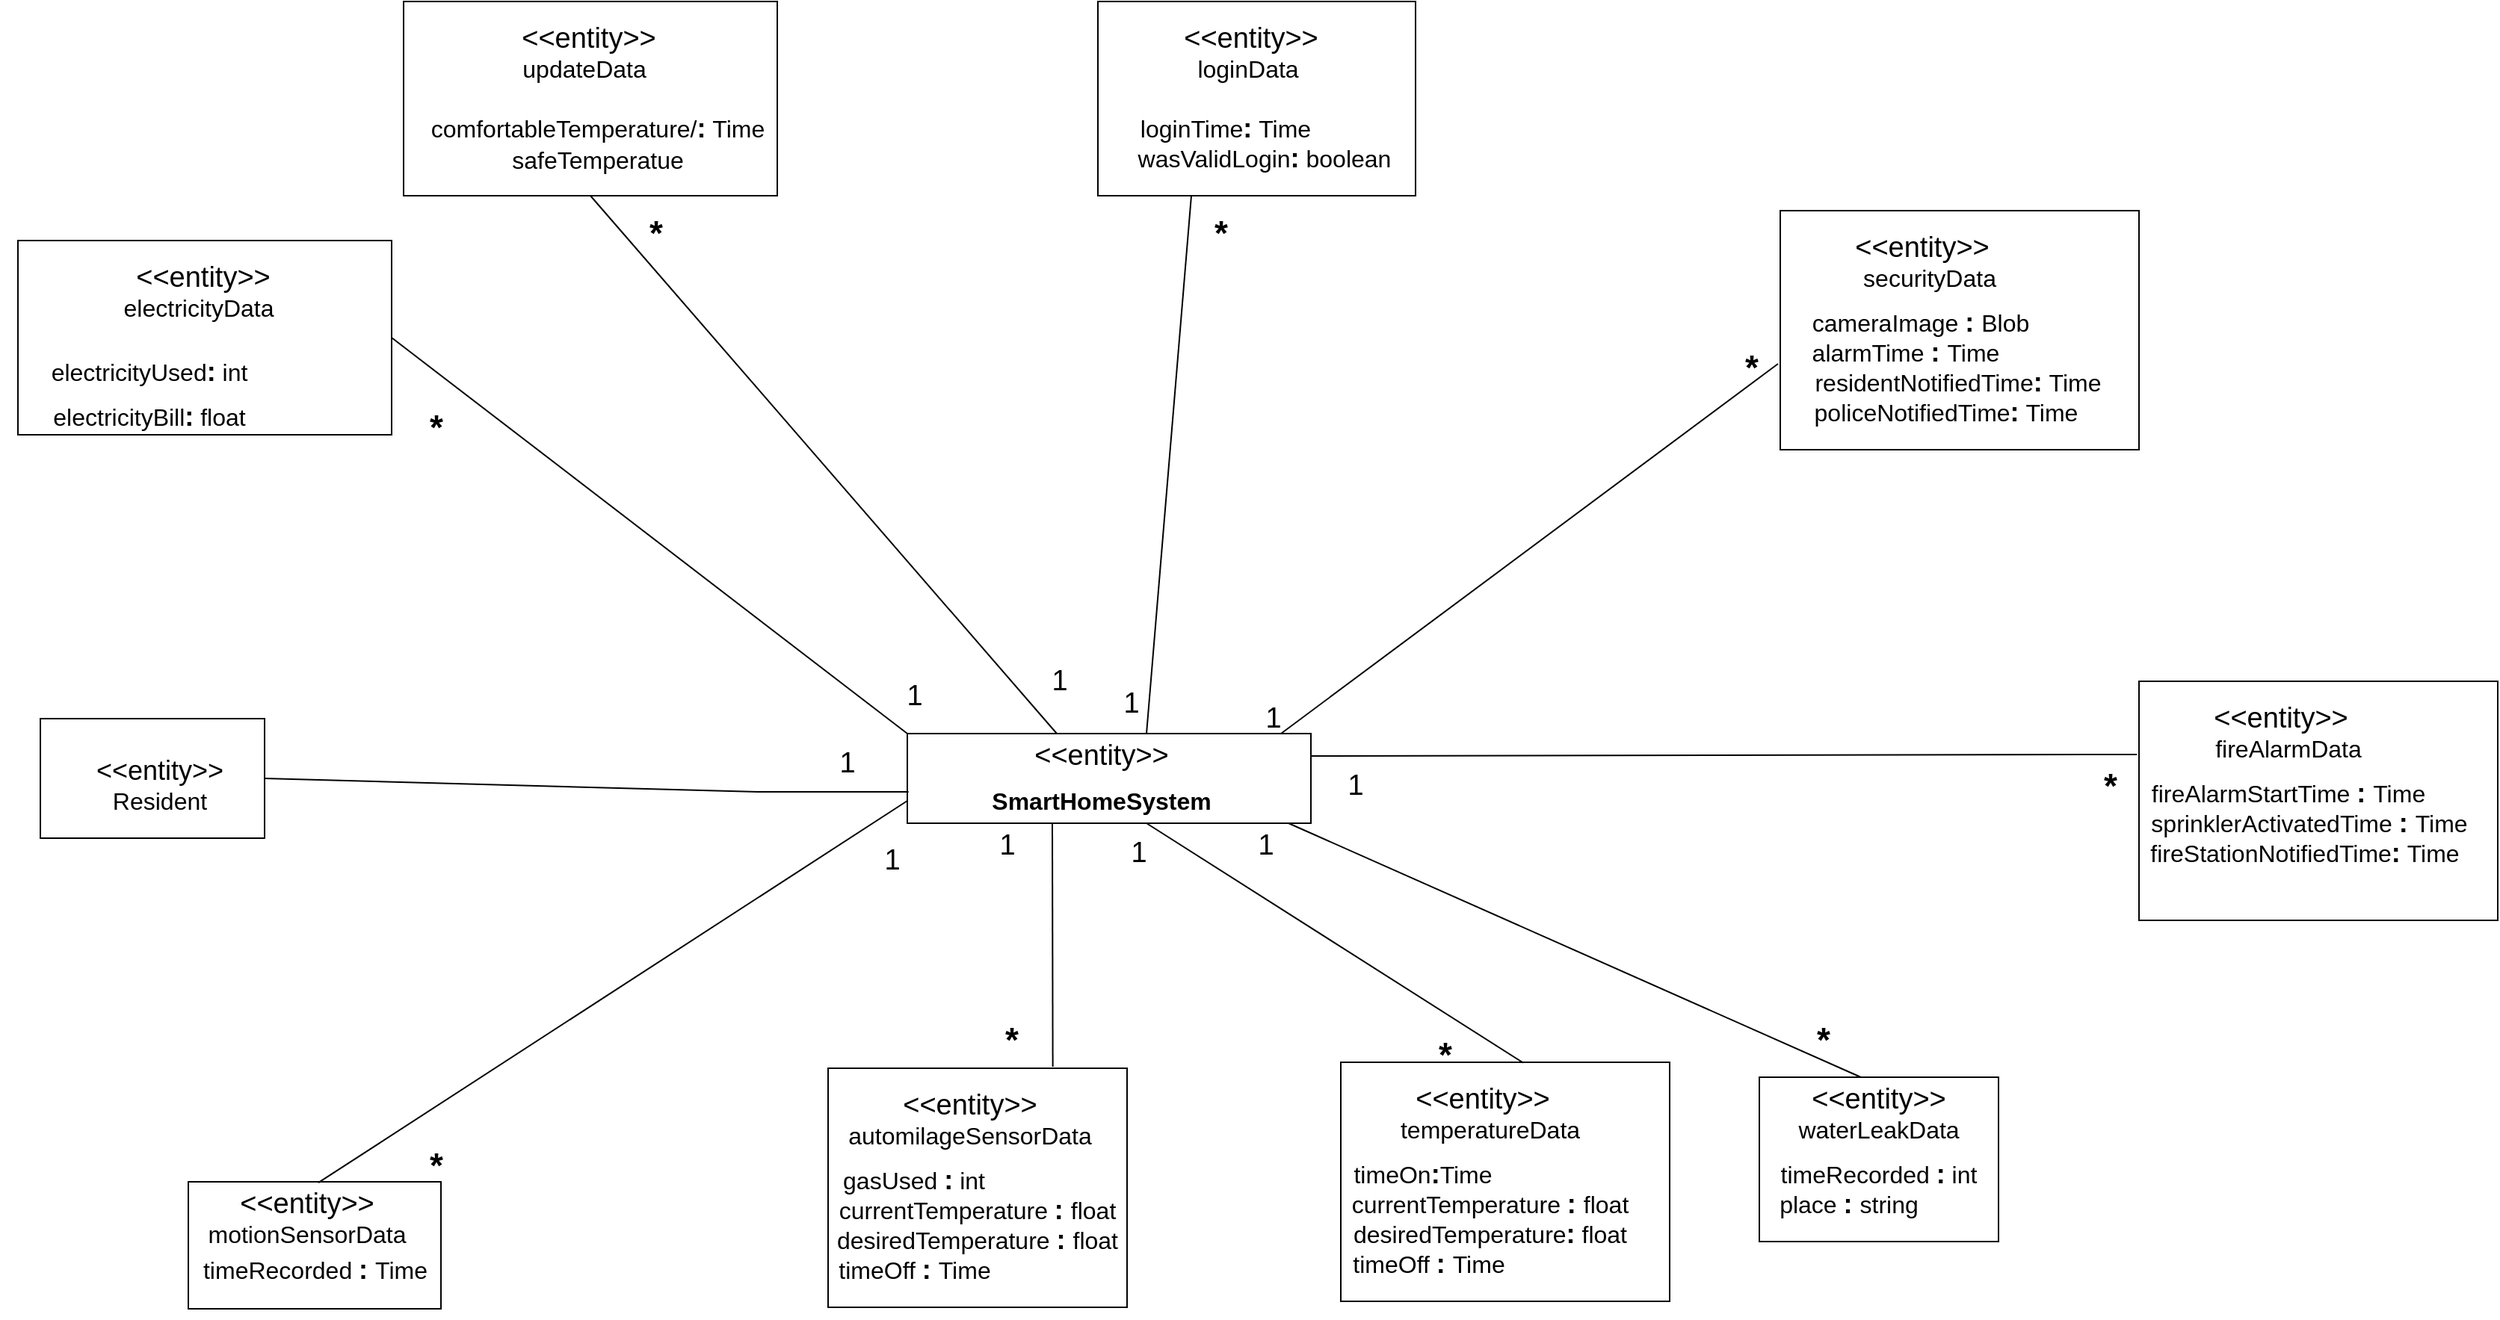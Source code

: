 <mxfile version="17.2.4" type="github">
  <diagram id="S2BJlB5IYYcXyMkxtvDG" name="Page-1">
    <mxGraphModel dx="2586" dy="2016" grid="1" gridSize="10" guides="1" tooltips="1" connect="1" arrows="1" fold="1" page="1" pageScale="1" pageWidth="850" pageHeight="1100" math="0" shadow="0">
      <root>
        <mxCell id="0" />
        <mxCell id="1" parent="0" />
        <mxCell id="-6ngiOMe4KuTY77RiQFz-1" value="" style="rounded=0;whiteSpace=wrap;html=1;" vertex="1" parent="1">
          <mxGeometry x="170" y="40" width="270" height="60" as="geometry" />
        </mxCell>
        <mxCell id="-6ngiOMe4KuTY77RiQFz-3" value="&amp;lt;&amp;lt;entity&amp;gt;&amp;gt;" style="text;html=1;strokeColor=none;fillColor=none;align=center;verticalAlign=middle;whiteSpace=wrap;rounded=0;fontSize=19;" vertex="1" parent="1">
          <mxGeometry x="270" y="40" width="60" height="30" as="geometry" />
        </mxCell>
        <mxCell id="-6ngiOMe4KuTY77RiQFz-4" value="SmartHomeSystem" style="text;html=1;strokeColor=none;fillColor=none;align=center;verticalAlign=middle;whiteSpace=wrap;rounded=0;fontSize=16;fontStyle=1" vertex="1" parent="1">
          <mxGeometry x="270" y="70" width="60" height="30" as="geometry" />
        </mxCell>
        <mxCell id="-6ngiOMe4KuTY77RiQFz-8" value="" style="rounded=0;whiteSpace=wrap;html=1;" vertex="1" parent="1">
          <mxGeometry x="-410" y="30" width="150" height="80" as="geometry" />
        </mxCell>
        <mxCell id="-6ngiOMe4KuTY77RiQFz-9" value="&amp;lt;&amp;lt;entity&amp;gt;&amp;gt;" style="text;html=1;strokeColor=none;fillColor=none;align=center;verticalAlign=middle;whiteSpace=wrap;rounded=0;fontSize=18;" vertex="1" parent="1">
          <mxGeometry x="-360" y="50" width="60" height="30" as="geometry" />
        </mxCell>
        <mxCell id="-6ngiOMe4KuTY77RiQFz-10" value="Resident" style="text;html=1;strokeColor=none;fillColor=none;align=center;verticalAlign=middle;whiteSpace=wrap;rounded=0;fontSize=16;" vertex="1" parent="1">
          <mxGeometry x="-360" y="70" width="60" height="30" as="geometry" />
        </mxCell>
        <mxCell id="-6ngiOMe4KuTY77RiQFz-14" value="" style="rounded=0;whiteSpace=wrap;html=1;" vertex="1" parent="1">
          <mxGeometry x="460" y="260" width="220" height="160" as="geometry" />
        </mxCell>
        <mxCell id="-6ngiOMe4KuTY77RiQFz-15" value="&amp;lt;&amp;lt;entity&amp;gt;&amp;gt;" style="text;html=1;strokeColor=none;fillColor=none;align=center;verticalAlign=middle;whiteSpace=wrap;rounded=0;fontSize=19;" vertex="1" parent="1">
          <mxGeometry x="540" y="270" width="30" height="30" as="geometry" />
        </mxCell>
        <mxCell id="-6ngiOMe4KuTY77RiQFz-16" value="temperatureData" style="text;html=1;strokeColor=none;fillColor=none;align=center;verticalAlign=middle;whiteSpace=wrap;rounded=0;fontSize=16;" vertex="1" parent="1">
          <mxGeometry x="530" y="290" width="60" height="30" as="geometry" />
        </mxCell>
        <mxCell id="-6ngiOMe4KuTY77RiQFz-18" value="timeOn&lt;b&gt;&lt;font style=&quot;font-size: 18px&quot;&gt;:&lt;/font&gt;&lt;/b&gt;Time" style="text;html=1;strokeColor=none;fillColor=none;align=center;verticalAlign=middle;whiteSpace=wrap;rounded=0;fontSize=16;" vertex="1" parent="1">
          <mxGeometry x="485" y="320" width="60" height="30" as="geometry" />
        </mxCell>
        <mxCell id="-6ngiOMe4KuTY77RiQFz-19" value="currentTemperature&amp;nbsp;&lt;b&gt;&lt;font style=&quot;font-size: 18px&quot;&gt;:&amp;nbsp;&lt;/font&gt;&lt;/b&gt;float" style="text;html=1;strokeColor=none;fillColor=none;align=center;verticalAlign=middle;whiteSpace=wrap;rounded=0;fontSize=16;" vertex="1" parent="1">
          <mxGeometry x="460" y="340" width="200" height="30" as="geometry" />
        </mxCell>
        <mxCell id="-6ngiOMe4KuTY77RiQFz-20" value="desiredTemperature&lt;b&gt;&lt;font style=&quot;font-size: 18px&quot;&gt;:&lt;/font&gt;&lt;/b&gt;&amp;nbsp;float" style="text;html=1;strokeColor=none;fillColor=none;align=center;verticalAlign=middle;whiteSpace=wrap;rounded=0;fontSize=16;" vertex="1" parent="1">
          <mxGeometry x="460" y="360" width="200" height="30" as="geometry" />
        </mxCell>
        <mxCell id="-6ngiOMe4KuTY77RiQFz-21" value="timeOff&amp;nbsp;&lt;b&gt;&lt;font style=&quot;font-size: 18px&quot;&gt;:&amp;nbsp;&lt;/font&gt;&lt;/b&gt;Time" style="text;html=1;strokeColor=none;fillColor=none;align=center;verticalAlign=middle;whiteSpace=wrap;rounded=0;fontSize=16;" vertex="1" parent="1">
          <mxGeometry x="489" y="380" width="60" height="30" as="geometry" />
        </mxCell>
        <mxCell id="-6ngiOMe4KuTY77RiQFz-23" value="" style="endArrow=none;html=1;rounded=0;fontSize=19;exitX=0.2;exitY=1.011;exitDx=0;exitDy=0;exitPerimeter=0;entryX=1;entryY=1;entryDx=0;entryDy=0;" edge="1" parent="1" target="-6ngiOMe4KuTY77RiQFz-4">
          <mxGeometry width="50" height="50" relative="1" as="geometry">
            <mxPoint x="582" y="260.33" as="sourcePoint" />
            <mxPoint x="580" y="145" as="targetPoint" />
          </mxGeometry>
        </mxCell>
        <mxCell id="-6ngiOMe4KuTY77RiQFz-24" value="1" style="text;html=1;strokeColor=none;fillColor=none;align=center;verticalAlign=middle;whiteSpace=wrap;rounded=0;fontSize=19;" vertex="1" parent="1">
          <mxGeometry x="380" y="100" width="60" height="30" as="geometry" />
        </mxCell>
        <mxCell id="-6ngiOMe4KuTY77RiQFz-26" value="" style="rounded=0;whiteSpace=wrap;html=1;" vertex="1" parent="1">
          <mxGeometry x="117" y="264" width="200" height="160" as="geometry" />
        </mxCell>
        <mxCell id="-6ngiOMe4KuTY77RiQFz-27" value="&amp;lt;&amp;lt;entity&amp;gt;&amp;gt;" style="text;html=1;strokeColor=none;fillColor=none;align=center;verticalAlign=middle;whiteSpace=wrap;rounded=0;fontSize=19;" vertex="1" parent="1">
          <mxGeometry x="197" y="274" width="30" height="30" as="geometry" />
        </mxCell>
        <mxCell id="-6ngiOMe4KuTY77RiQFz-28" value="automilageSensorData" style="text;html=1;strokeColor=none;fillColor=none;align=center;verticalAlign=middle;whiteSpace=wrap;rounded=0;fontSize=16;" vertex="1" parent="1">
          <mxGeometry x="182" y="294" width="60" height="30" as="geometry" />
        </mxCell>
        <mxCell id="-6ngiOMe4KuTY77RiQFz-29" value="gasUsed &lt;b&gt;&lt;font style=&quot;font-size: 18px&quot;&gt;:&lt;/font&gt;&lt;/b&gt; int" style="text;html=1;strokeColor=none;fillColor=none;align=center;verticalAlign=middle;whiteSpace=wrap;rounded=0;fontSize=16;" vertex="1" parent="1">
          <mxGeometry x="112" y="324" width="125" height="30" as="geometry" />
        </mxCell>
        <mxCell id="-6ngiOMe4KuTY77RiQFz-30" value="currentTemperature&amp;nbsp;&lt;b&gt;&lt;font style=&quot;font-size: 18px&quot;&gt;:&amp;nbsp;&lt;/font&gt;&lt;/b&gt;float" style="text;html=1;strokeColor=none;fillColor=none;align=center;verticalAlign=middle;whiteSpace=wrap;rounded=0;fontSize=16;" vertex="1" parent="1">
          <mxGeometry x="117" y="344" width="200" height="30" as="geometry" />
        </mxCell>
        <mxCell id="-6ngiOMe4KuTY77RiQFz-31" value="desiredTemperature&amp;nbsp;&lt;b&gt;&lt;font style=&quot;font-size: 18px&quot;&gt;:&amp;nbsp;&lt;/font&gt;&lt;/b&gt;float" style="text;html=1;strokeColor=none;fillColor=none;align=center;verticalAlign=middle;whiteSpace=wrap;rounded=0;fontSize=16;" vertex="1" parent="1">
          <mxGeometry x="117" y="364" width="200" height="30" as="geometry" />
        </mxCell>
        <mxCell id="-6ngiOMe4KuTY77RiQFz-32" value="timeOff&amp;nbsp;&lt;b&gt;&lt;font style=&quot;font-size: 18px&quot;&gt;:&amp;nbsp;&lt;/font&gt;&lt;/b&gt;Time" style="text;html=1;strokeColor=none;fillColor=none;align=center;verticalAlign=middle;whiteSpace=wrap;rounded=0;fontSize=16;" vertex="1" parent="1">
          <mxGeometry x="144.5" y="384" width="60" height="30" as="geometry" />
        </mxCell>
        <mxCell id="-6ngiOMe4KuTY77RiQFz-34" value="" style="endArrow=none;html=1;rounded=0;fontSize=18;entryX=1;entryY=0;entryDx=0;entryDy=0;exitX=0.672;exitY=1.002;exitDx=0;exitDy=0;exitPerimeter=0;" edge="1" parent="1" target="-6ngiOMe4KuTY77RiQFz-35">
          <mxGeometry width="50" height="50" relative="1" as="geometry">
            <mxPoint x="267.32" y="263.06" as="sourcePoint" />
            <mxPoint x="697" y="250" as="targetPoint" />
          </mxGeometry>
        </mxCell>
        <mxCell id="-6ngiOMe4KuTY77RiQFz-35" value="1" style="text;html=1;strokeColor=none;fillColor=none;align=center;verticalAlign=middle;whiteSpace=wrap;rounded=0;fontSize=19;" vertex="1" parent="1">
          <mxGeometry x="207" y="100" width="60" height="30" as="geometry" />
        </mxCell>
        <mxCell id="-6ngiOMe4KuTY77RiQFz-36" value="" style="rounded=0;whiteSpace=wrap;html=1;" vertex="1" parent="1">
          <mxGeometry x="-311" y="340" width="169" height="85" as="geometry" />
        </mxCell>
        <mxCell id="-6ngiOMe4KuTY77RiQFz-37" value="&amp;lt;&amp;lt;entity&amp;gt;&amp;gt;" style="text;html=1;strokeColor=none;fillColor=none;align=center;verticalAlign=middle;whiteSpace=wrap;rounded=0;fontSize=19;" vertex="1" parent="1">
          <mxGeometry x="-261" y="340" width="59" height="30" as="geometry" />
        </mxCell>
        <mxCell id="-6ngiOMe4KuTY77RiQFz-38" value="motionSensorData" style="text;html=1;strokeColor=none;fillColor=none;align=center;verticalAlign=middle;whiteSpace=wrap;rounded=0;fontSize=16;" vertex="1" parent="1">
          <mxGeometry x="-251" y="355" width="39" height="40" as="geometry" />
        </mxCell>
        <mxCell id="-6ngiOMe4KuTY77RiQFz-40" value="timeRecorded&amp;nbsp;&lt;b&gt;&lt;font style=&quot;font-size: 18px&quot;&gt;:&amp;nbsp;&lt;/font&gt;&lt;/b&gt;Time&lt;b&gt;&lt;font style=&quot;font-size: 18px&quot;&gt;&lt;br&gt;&amp;nbsp; &amp;nbsp;&amp;nbsp;&lt;/font&gt;&lt;/b&gt;" style="text;html=1;strokeColor=none;fillColor=none;align=center;verticalAlign=middle;whiteSpace=wrap;rounded=0;fontSize=16;" vertex="1" parent="1">
          <mxGeometry x="-326.5" y="395" width="200" height="30" as="geometry" />
        </mxCell>
        <mxCell id="-6ngiOMe4KuTY77RiQFz-41" value="" style="endArrow=none;html=1;rounded=0;fontSize=18;entryX=0.627;entryY=0.02;entryDx=0;entryDy=0;entryPerimeter=0;exitX=0;exitY=0.75;exitDx=0;exitDy=0;" edge="1" parent="1" source="-6ngiOMe4KuTY77RiQFz-1" target="-6ngiOMe4KuTY77RiQFz-37">
          <mxGeometry width="50" height="50" relative="1" as="geometry">
            <mxPoint x="108" y="140" as="sourcePoint" />
            <mxPoint x="370" y="110" as="targetPoint" />
          </mxGeometry>
        </mxCell>
        <mxCell id="-6ngiOMe4KuTY77RiQFz-45" value="1" style="text;html=1;strokeColor=none;fillColor=none;align=center;verticalAlign=middle;whiteSpace=wrap;rounded=0;fontSize=19;" vertex="1" parent="1">
          <mxGeometry x="130" y="110" width="60" height="30" as="geometry" />
        </mxCell>
        <mxCell id="-6ngiOMe4KuTY77RiQFz-46" value="*" style="text;html=1;strokeColor=none;fillColor=none;align=center;verticalAlign=middle;whiteSpace=wrap;rounded=0;fontSize=23;fontStyle=1" vertex="1" parent="1">
          <mxGeometry x="210" y="230" width="60" height="30" as="geometry" />
        </mxCell>
        <mxCell id="-6ngiOMe4KuTY77RiQFz-47" value="" style="rounded=0;whiteSpace=wrap;html=1;" vertex="1" parent="1">
          <mxGeometry x="740" y="270" width="160" height="110" as="geometry" />
        </mxCell>
        <mxCell id="-6ngiOMe4KuTY77RiQFz-48" value="&amp;lt;&amp;lt;entity&amp;gt;&amp;gt;" style="text;html=1;strokeColor=none;fillColor=none;align=center;verticalAlign=middle;whiteSpace=wrap;rounded=0;fontSize=19;" vertex="1" parent="1">
          <mxGeometry x="805" y="270" width="30" height="30" as="geometry" />
        </mxCell>
        <mxCell id="-6ngiOMe4KuTY77RiQFz-49" value="waterLeakData" style="text;html=1;strokeColor=none;fillColor=none;align=center;verticalAlign=middle;whiteSpace=wrap;rounded=0;fontSize=16;" vertex="1" parent="1">
          <mxGeometry x="790" y="290" width="60" height="30" as="geometry" />
        </mxCell>
        <mxCell id="-6ngiOMe4KuTY77RiQFz-50" value="timeRecorded&amp;nbsp;&lt;b&gt;&lt;font style=&quot;font-size: 18px&quot;&gt;:&lt;/font&gt;&lt;/b&gt; int" style="text;html=1;strokeColor=none;fillColor=none;align=center;verticalAlign=middle;whiteSpace=wrap;rounded=0;fontSize=16;" vertex="1" parent="1">
          <mxGeometry x="720" y="320" width="200" height="30" as="geometry" />
        </mxCell>
        <mxCell id="-6ngiOMe4KuTY77RiQFz-51" value="place&amp;nbsp;&lt;font style=&quot;font-weight: bold ; font-size: 18px&quot;&gt;: &lt;/font&gt;&lt;font style=&quot;font-size: 16px&quot;&gt;string&lt;/font&gt;" style="text;html=1;strokeColor=none;fillColor=none;align=center;verticalAlign=middle;whiteSpace=wrap;rounded=0;fontSize=16;" vertex="1" parent="1">
          <mxGeometry x="700" y="340" width="200" height="30" as="geometry" />
        </mxCell>
        <mxCell id="-6ngiOMe4KuTY77RiQFz-56" value="" style="endArrow=none;html=1;rounded=0;fontSize=16;exitX=0.423;exitY=-0.001;exitDx=0;exitDy=0;exitPerimeter=0;entryX=0.75;entryY=0;entryDx=0;entryDy=0;" edge="1" parent="1" source="-6ngiOMe4KuTY77RiQFz-47" target="-6ngiOMe4KuTY77RiQFz-24">
          <mxGeometry width="50" height="50" relative="1" as="geometry">
            <mxPoint x="610" y="30" as="sourcePoint" />
            <mxPoint x="810" y="70" as="targetPoint" />
          </mxGeometry>
        </mxCell>
        <mxCell id="-6ngiOMe4KuTY77RiQFz-58" value="&lt;span style=&quot;font-size: 23px ; font-weight: 700&quot;&gt;*&lt;/span&gt;" style="text;html=1;strokeColor=none;fillColor=none;align=center;verticalAlign=middle;whiteSpace=wrap;rounded=0;fontSize=19;" vertex="1" parent="1">
          <mxGeometry x="752.5" y="230" width="60" height="30" as="geometry" />
        </mxCell>
        <mxCell id="-6ngiOMe4KuTY77RiQFz-59" value="" style="rounded=0;whiteSpace=wrap;html=1;" vertex="1" parent="1">
          <mxGeometry x="994" y="5" width="240" height="160" as="geometry" />
        </mxCell>
        <mxCell id="-6ngiOMe4KuTY77RiQFz-60" value="&amp;lt;&amp;lt;entity&amp;gt;&amp;gt;" style="text;html=1;strokeColor=none;fillColor=none;align=center;verticalAlign=middle;whiteSpace=wrap;rounded=0;fontSize=19;" vertex="1" parent="1">
          <mxGeometry x="1074" y="15" width="30" height="30" as="geometry" />
        </mxCell>
        <mxCell id="-6ngiOMe4KuTY77RiQFz-61" value="fireAlarmData" style="text;html=1;strokeColor=none;fillColor=none;align=center;verticalAlign=middle;whiteSpace=wrap;rounded=0;fontSize=16;" vertex="1" parent="1">
          <mxGeometry x="1064" y="35" width="60" height="30" as="geometry" />
        </mxCell>
        <mxCell id="-6ngiOMe4KuTY77RiQFz-62" value="&lt;font&gt;fireAlarmStartTime&amp;nbsp;&lt;/font&gt;&lt;font style=&quot;font-weight: bold ; font-size: 18px&quot;&gt;:&amp;nbsp;&lt;/font&gt;Time" style="text;html=1;strokeColor=none;fillColor=none;align=center;verticalAlign=middle;whiteSpace=wrap;rounded=0;fontSize=16;" vertex="1" parent="1">
          <mxGeometry x="1064" y="65" width="60" height="30" as="geometry" />
        </mxCell>
        <mxCell id="-6ngiOMe4KuTY77RiQFz-63" value="sprinklerActivatedTime&amp;nbsp;&lt;b&gt;&lt;font style=&quot;font-size: 18px&quot;&gt;:&amp;nbsp;&lt;/font&gt;&lt;/b&gt;Time" style="text;html=1;strokeColor=none;fillColor=none;align=center;verticalAlign=middle;whiteSpace=wrap;rounded=0;fontSize=16;" vertex="1" parent="1">
          <mxGeometry x="1008" y="85" width="200" height="30" as="geometry" />
        </mxCell>
        <mxCell id="-6ngiOMe4KuTY77RiQFz-64" value="&lt;font&gt;fireStationNotifiedTime&lt;/font&gt;&lt;font style=&quot;font-weight: bold ; font-size: 18px&quot;&gt;:&lt;/font&gt;&amp;nbsp;Time" style="text;html=1;strokeColor=none;fillColor=none;align=center;verticalAlign=middle;whiteSpace=wrap;rounded=0;fontSize=16;" vertex="1" parent="1">
          <mxGeometry x="1005" y="105" width="200" height="30" as="geometry" />
        </mxCell>
        <mxCell id="-6ngiOMe4KuTY77RiQFz-68" value="" style="endArrow=none;html=1;rounded=0;fontSize=16;entryX=1;entryY=0.25;entryDx=0;entryDy=0;exitX=-0.006;exitY=0.306;exitDx=0;exitDy=0;exitPerimeter=0;" edge="1" parent="1" source="-6ngiOMe4KuTY77RiQFz-59" target="-6ngiOMe4KuTY77RiQFz-1">
          <mxGeometry width="50" height="50" relative="1" as="geometry">
            <mxPoint x="1000" y="55" as="sourcePoint" />
            <mxPoint x="1076" as="targetPoint" />
          </mxGeometry>
        </mxCell>
        <mxCell id="-6ngiOMe4KuTY77RiQFz-71" value="" style="rounded=0;whiteSpace=wrap;html=1;" vertex="1" parent="1">
          <mxGeometry x="754" y="-310" width="240" height="160" as="geometry" />
        </mxCell>
        <mxCell id="-6ngiOMe4KuTY77RiQFz-72" value="&amp;lt;&amp;lt;entity&amp;gt;&amp;gt;" style="text;html=1;strokeColor=none;fillColor=none;align=center;verticalAlign=middle;whiteSpace=wrap;rounded=0;fontSize=19;" vertex="1" parent="1">
          <mxGeometry x="834" y="-300" width="30" height="30" as="geometry" />
        </mxCell>
        <mxCell id="-6ngiOMe4KuTY77RiQFz-73" value="securityData&lt;br&gt;" style="text;html=1;strokeColor=none;fillColor=none;align=center;verticalAlign=middle;whiteSpace=wrap;rounded=0;fontSize=16;" vertex="1" parent="1">
          <mxGeometry x="824" y="-280" width="60" height="30" as="geometry" />
        </mxCell>
        <mxCell id="-6ngiOMe4KuTY77RiQFz-74" value="&lt;font&gt;cameraImage&amp;nbsp;&lt;/font&gt;&lt;font style=&quot;font-weight: bold ; font-size: 18px&quot;&gt;: &lt;/font&gt;&lt;font style=&quot;font-size: 16px&quot;&gt;Blob&lt;/font&gt;" style="text;html=1;strokeColor=none;fillColor=none;align=center;verticalAlign=middle;whiteSpace=wrap;rounded=0;fontSize=16;" vertex="1" parent="1">
          <mxGeometry x="765" y="-250" width="166" height="30" as="geometry" />
        </mxCell>
        <mxCell id="-6ngiOMe4KuTY77RiQFz-75" value="alarmTime&amp;nbsp;&lt;b&gt;&lt;font style=&quot;font-size: 18px&quot;&gt;:&amp;nbsp;&lt;/font&gt;&lt;/b&gt;Time" style="text;html=1;strokeColor=none;fillColor=none;align=center;verticalAlign=middle;whiteSpace=wrap;rounded=0;fontSize=16;" vertex="1" parent="1">
          <mxGeometry x="738" y="-230" width="200" height="30" as="geometry" />
        </mxCell>
        <mxCell id="-6ngiOMe4KuTY77RiQFz-76" value="&lt;font&gt;residentNotifiedTime&lt;/font&gt;&lt;font style=&quot;font-weight: bold ; font-size: 18px&quot;&gt;:&lt;/font&gt;&amp;nbsp;Time" style="text;html=1;strokeColor=none;fillColor=none;align=center;verticalAlign=middle;whiteSpace=wrap;rounded=0;fontSize=16;" vertex="1" parent="1">
          <mxGeometry x="773" y="-210" width="200" height="30" as="geometry" />
        </mxCell>
        <mxCell id="-6ngiOMe4KuTY77RiQFz-80" value="" style="endArrow=none;html=1;rounded=0;fontSize=16;entryX=1;entryY=0.75;entryDx=0;entryDy=0;startArrow=none;" edge="1" parent="1">
          <mxGeometry width="50" height="50" relative="1" as="geometry">
            <mxPoint x="420" y="40" as="sourcePoint" />
            <mxPoint x="752.5" y="-207.5" as="targetPoint" />
          </mxGeometry>
        </mxCell>
        <mxCell id="-6ngiOMe4KuTY77RiQFz-84" value="&lt;font&gt;policeNotifiedTime&lt;/font&gt;&lt;font style=&quot;font-weight: bold ; font-size: 18px&quot;&gt;:&lt;/font&gt;&amp;nbsp;Time" style="text;html=1;strokeColor=none;fillColor=none;align=center;verticalAlign=middle;whiteSpace=wrap;rounded=0;fontSize=16;" vertex="1" parent="1">
          <mxGeometry x="765" y="-190" width="200" height="30" as="geometry" />
        </mxCell>
        <mxCell id="-6ngiOMe4KuTY77RiQFz-85" value="" style="rounded=0;whiteSpace=wrap;html=1;" vertex="1" parent="1">
          <mxGeometry x="297.5" y="-450" width="212.5" height="130" as="geometry" />
        </mxCell>
        <mxCell id="-6ngiOMe4KuTY77RiQFz-86" value="&amp;lt;&amp;lt;entity&amp;gt;&amp;gt;" style="text;html=1;strokeColor=none;fillColor=none;align=center;verticalAlign=middle;whiteSpace=wrap;rounded=0;fontSize=19;" vertex="1" parent="1">
          <mxGeometry x="385" y="-440" width="30" height="30" as="geometry" />
        </mxCell>
        <mxCell id="-6ngiOMe4KuTY77RiQFz-87" value="loginData" style="text;html=1;strokeColor=none;fillColor=none;align=center;verticalAlign=middle;whiteSpace=wrap;rounded=0;fontSize=16;" vertex="1" parent="1">
          <mxGeometry x="367.5" y="-420" width="60" height="30" as="geometry" />
        </mxCell>
        <mxCell id="-6ngiOMe4KuTY77RiQFz-89" value="&lt;font&gt;loginTime&lt;/font&gt;&lt;font style=&quot;font-weight: bold ; font-size: 18px&quot;&gt;:&lt;/font&gt;&amp;nbsp;Time" style="text;html=1;strokeColor=none;fillColor=none;align=center;verticalAlign=middle;whiteSpace=wrap;rounded=0;fontSize=16;" vertex="1" parent="1">
          <mxGeometry x="282.5" y="-380" width="200" height="30" as="geometry" />
        </mxCell>
        <mxCell id="-6ngiOMe4KuTY77RiQFz-90" value="&lt;font&gt;wasValidLogin&lt;/font&gt;&lt;font style=&quot;font-weight: bold ; font-size: 18px&quot;&gt;:&lt;/font&gt;&amp;nbsp;boolean" style="text;html=1;strokeColor=none;fillColor=none;align=center;verticalAlign=middle;whiteSpace=wrap;rounded=0;fontSize=16;" vertex="1" parent="1">
          <mxGeometry x="308.5" y="-360" width="200" height="30" as="geometry" />
        </mxCell>
        <mxCell id="-6ngiOMe4KuTY77RiQFz-92" value="" style="endArrow=none;html=1;rounded=0;fontSize=16;exitX=1;exitY=0;exitDx=0;exitDy=0;" edge="1" parent="1" source="-6ngiOMe4KuTY77RiQFz-3">
          <mxGeometry width="50" height="50" relative="1" as="geometry">
            <mxPoint x="700" y="-160" as="sourcePoint" />
            <mxPoint x="360" y="-320" as="targetPoint" />
          </mxGeometry>
        </mxCell>
        <mxCell id="-6ngiOMe4KuTY77RiQFz-93" value="" style="rounded=0;whiteSpace=wrap;html=1;" vertex="1" parent="1">
          <mxGeometry x="-167" y="-450" width="250" height="130" as="geometry" />
        </mxCell>
        <mxCell id="-6ngiOMe4KuTY77RiQFz-94" value="&amp;lt;&amp;lt;entity&amp;gt;&amp;gt;" style="text;html=1;strokeColor=none;fillColor=none;align=center;verticalAlign=middle;whiteSpace=wrap;rounded=0;fontSize=19;" vertex="1" parent="1">
          <mxGeometry x="-58.25" y="-440" width="30" height="30" as="geometry" />
        </mxCell>
        <mxCell id="-6ngiOMe4KuTY77RiQFz-95" value="updateData" style="text;html=1;strokeColor=none;fillColor=none;align=center;verticalAlign=middle;whiteSpace=wrap;rounded=0;fontSize=16;" vertex="1" parent="1">
          <mxGeometry x="-75.75" y="-420" width="60" height="30" as="geometry" />
        </mxCell>
        <mxCell id="-6ngiOMe4KuTY77RiQFz-96" value="&lt;font&gt;comfortableTemperature/&lt;/font&gt;&lt;font style=&quot;font-weight: bold ; font-size: 18px&quot;&gt;:&lt;/font&gt;&amp;nbsp;Time&lt;br&gt;safeTemperatue" style="text;html=1;strokeColor=none;fillColor=none;align=center;verticalAlign=middle;whiteSpace=wrap;rounded=0;fontSize=16;" vertex="1" parent="1">
          <mxGeometry x="-137" y="-370" width="200" height="30" as="geometry" />
        </mxCell>
        <mxCell id="-6ngiOMe4KuTY77RiQFz-100" value="" style="endArrow=none;html=1;rounded=0;fontSize=16;entryX=0.5;entryY=1;entryDx=0;entryDy=0;exitX=0;exitY=0;exitDx=0;exitDy=0;" edge="1" parent="1" source="-6ngiOMe4KuTY77RiQFz-3" target="-6ngiOMe4KuTY77RiQFz-93">
          <mxGeometry width="50" height="50" relative="1" as="geometry">
            <mxPoint x="370" y="-50" as="sourcePoint" />
            <mxPoint x="420" y="-100" as="targetPoint" />
          </mxGeometry>
        </mxCell>
        <mxCell id="-6ngiOMe4KuTY77RiQFz-101" value="" style="rounded=0;whiteSpace=wrap;html=1;" vertex="1" parent="1">
          <mxGeometry x="-425" y="-290" width="250" height="130" as="geometry" />
        </mxCell>
        <mxCell id="-6ngiOMe4KuTY77RiQFz-102" value="&amp;lt;&amp;lt;entity&amp;gt;&amp;gt;" style="text;html=1;strokeColor=none;fillColor=none;align=center;verticalAlign=middle;whiteSpace=wrap;rounded=0;fontSize=19;" vertex="1" parent="1">
          <mxGeometry x="-316.25" y="-280" width="30" height="30" as="geometry" />
        </mxCell>
        <mxCell id="-6ngiOMe4KuTY77RiQFz-103" value="electricityData" style="text;html=1;strokeColor=none;fillColor=none;align=center;verticalAlign=middle;whiteSpace=wrap;rounded=0;fontSize=16;" vertex="1" parent="1">
          <mxGeometry x="-333.75" y="-260" width="60" height="30" as="geometry" />
        </mxCell>
        <mxCell id="-6ngiOMe4KuTY77RiQFz-104" value="&lt;font&gt;electricityUsed&lt;/font&gt;&lt;font style=&quot;font-weight: bold ; font-size: 18px&quot;&gt;:&lt;/font&gt;&amp;nbsp;int&lt;br&gt;" style="text;html=1;strokeColor=none;fillColor=none;align=center;verticalAlign=middle;whiteSpace=wrap;rounded=0;fontSize=16;" vertex="1" parent="1">
          <mxGeometry x="-437" y="-217" width="200" height="30" as="geometry" />
        </mxCell>
        <mxCell id="-6ngiOMe4KuTY77RiQFz-105" value="&lt;font&gt;electricityBill&lt;/font&gt;&lt;font style=&quot;font-weight: bold ; font-size: 18px&quot;&gt;:&lt;/font&gt;&amp;nbsp;float" style="text;html=1;strokeColor=none;fillColor=none;align=center;verticalAlign=middle;whiteSpace=wrap;rounded=0;fontSize=16;" vertex="1" parent="1">
          <mxGeometry x="-437" y="-187" width="200" height="30" as="geometry" />
        </mxCell>
        <mxCell id="-6ngiOMe4KuTY77RiQFz-106" value="" style="endArrow=none;html=1;rounded=0;fontSize=16;entryX=1;entryY=0.5;entryDx=0;entryDy=0;exitX=0;exitY=0;exitDx=0;exitDy=0;" edge="1" parent="1" source="-6ngiOMe4KuTY77RiQFz-1" target="-6ngiOMe4KuTY77RiQFz-101">
          <mxGeometry width="50" height="50" relative="1" as="geometry">
            <mxPoint y="-80" as="sourcePoint" />
            <mxPoint x="50" y="-130" as="targetPoint" />
          </mxGeometry>
        </mxCell>
        <mxCell id="-6ngiOMe4KuTY77RiQFz-107" value="" style="endArrow=none;html=1;rounded=0;fontSize=16;entryX=0.003;entryY=0.651;entryDx=0;entryDy=0;entryPerimeter=0;exitX=1;exitY=0.5;exitDx=0;exitDy=0;" edge="1" parent="1" source="-6ngiOMe4KuTY77RiQFz-8" target="-6ngiOMe4KuTY77RiQFz-1">
          <mxGeometry width="50" height="50" relative="1" as="geometry">
            <mxPoint y="-80" as="sourcePoint" />
            <mxPoint x="50" y="-130" as="targetPoint" />
            <Array as="points">
              <mxPoint x="70" y="79" />
            </Array>
          </mxGeometry>
        </mxCell>
        <mxCell id="-6ngiOMe4KuTY77RiQFz-111" value="1" style="text;html=1;strokeColor=none;fillColor=none;align=center;verticalAlign=middle;whiteSpace=wrap;rounded=0;fontSize=19;" vertex="1" parent="1">
          <mxGeometry x="290" y="5" width="60" height="30" as="geometry" />
        </mxCell>
        <mxCell id="-6ngiOMe4KuTY77RiQFz-112" value="1" style="text;html=1;strokeColor=none;fillColor=none;align=center;verticalAlign=middle;whiteSpace=wrap;rounded=0;fontSize=19;" vertex="1" parent="1">
          <mxGeometry x="385" y="15" width="60" height="30" as="geometry" />
        </mxCell>
        <mxCell id="-6ngiOMe4KuTY77RiQFz-115" value="1" style="text;html=1;strokeColor=none;fillColor=none;align=center;verticalAlign=middle;whiteSpace=wrap;rounded=0;fontSize=19;" vertex="1" parent="1">
          <mxGeometry x="440" y="60" width="60" height="30" as="geometry" />
        </mxCell>
        <mxCell id="-6ngiOMe4KuTY77RiQFz-119" value="&lt;span style=&quot;font-size: 23px ; font-weight: 700&quot;&gt;*&lt;/span&gt;" style="text;html=1;strokeColor=none;fillColor=none;align=center;verticalAlign=middle;whiteSpace=wrap;rounded=0;fontSize=19;" vertex="1" parent="1">
          <mxGeometry x="705" y="-220" width="60" height="30" as="geometry" />
        </mxCell>
        <mxCell id="-6ngiOMe4KuTY77RiQFz-120" value="&lt;span style=&quot;font-size: 23px ; font-weight: 700&quot;&gt;*&lt;/span&gt;" style="text;html=1;strokeColor=none;fillColor=none;align=center;verticalAlign=middle;whiteSpace=wrap;rounded=0;fontSize=19;" vertex="1" parent="1">
          <mxGeometry x="350" y="-310" width="60" height="30" as="geometry" />
        </mxCell>
        <mxCell id="-6ngiOMe4KuTY77RiQFz-121" value="&lt;span style=&quot;font-size: 23px ; font-weight: 700&quot;&gt;*&lt;/span&gt;" style="text;html=1;strokeColor=none;fillColor=none;align=center;verticalAlign=middle;whiteSpace=wrap;rounded=0;fontSize=19;" vertex="1" parent="1">
          <mxGeometry x="945" y="60" width="60" height="30" as="geometry" />
        </mxCell>
        <mxCell id="-6ngiOMe4KuTY77RiQFz-122" value="&lt;span style=&quot;font-size: 23px ; font-weight: 700&quot;&gt;*&lt;/span&gt;" style="text;html=1;strokeColor=none;fillColor=none;align=center;verticalAlign=middle;whiteSpace=wrap;rounded=0;fontSize=19;" vertex="1" parent="1">
          <mxGeometry x="500" y="240" width="60" height="30" as="geometry" />
        </mxCell>
        <mxCell id="-6ngiOMe4KuTY77RiQFz-123" value="1" style="text;html=1;strokeColor=none;fillColor=none;align=center;verticalAlign=middle;whiteSpace=wrap;rounded=0;fontSize=19;" vertex="1" parent="1">
          <mxGeometry x="295" y="105" width="60" height="30" as="geometry" />
        </mxCell>
        <mxCell id="-6ngiOMe4KuTY77RiQFz-124" value="&lt;span style=&quot;font-size: 23px ; font-weight: 700&quot;&gt;*&lt;/span&gt;" style="text;html=1;strokeColor=none;fillColor=none;align=center;verticalAlign=middle;whiteSpace=wrap;rounded=0;fontSize=19;" vertex="1" parent="1">
          <mxGeometry x="-175" y="314" width="60" height="30" as="geometry" />
        </mxCell>
        <mxCell id="-6ngiOMe4KuTY77RiQFz-125" value="&lt;span style=&quot;font-size: 23px ; font-weight: 700&quot;&gt;*&lt;/span&gt;" style="text;html=1;strokeColor=none;fillColor=none;align=center;verticalAlign=middle;whiteSpace=wrap;rounded=0;fontSize=19;" vertex="1" parent="1">
          <mxGeometry x="-175" y="-180" width="60" height="30" as="geometry" />
        </mxCell>
        <mxCell id="-6ngiOMe4KuTY77RiQFz-126" value="1" style="text;html=1;strokeColor=none;fillColor=none;align=center;verticalAlign=middle;whiteSpace=wrap;rounded=0;fontSize=19;" vertex="1" parent="1">
          <mxGeometry x="100" y="45" width="60" height="30" as="geometry" />
        </mxCell>
        <mxCell id="-6ngiOMe4KuTY77RiQFz-127" value="1" style="text;html=1;strokeColor=none;fillColor=none;align=center;verticalAlign=middle;whiteSpace=wrap;rounded=0;fontSize=19;" vertex="1" parent="1">
          <mxGeometry x="144.5" width="60" height="30" as="geometry" />
        </mxCell>
        <mxCell id="-6ngiOMe4KuTY77RiQFz-128" value="1" style="text;html=1;strokeColor=none;fillColor=none;align=center;verticalAlign=middle;whiteSpace=wrap;rounded=0;fontSize=19;" vertex="1" parent="1">
          <mxGeometry x="242" y="-10" width="60" height="30" as="geometry" />
        </mxCell>
        <mxCell id="-6ngiOMe4KuTY77RiQFz-129" value="&lt;span style=&quot;font-size: 23px ; font-weight: 700&quot;&gt;*&lt;/span&gt;" style="text;html=1;strokeColor=none;fillColor=none;align=center;verticalAlign=middle;whiteSpace=wrap;rounded=0;fontSize=19;" vertex="1" parent="1">
          <mxGeometry x="-28.25" y="-310" width="60" height="30" as="geometry" />
        </mxCell>
      </root>
    </mxGraphModel>
  </diagram>
</mxfile>
